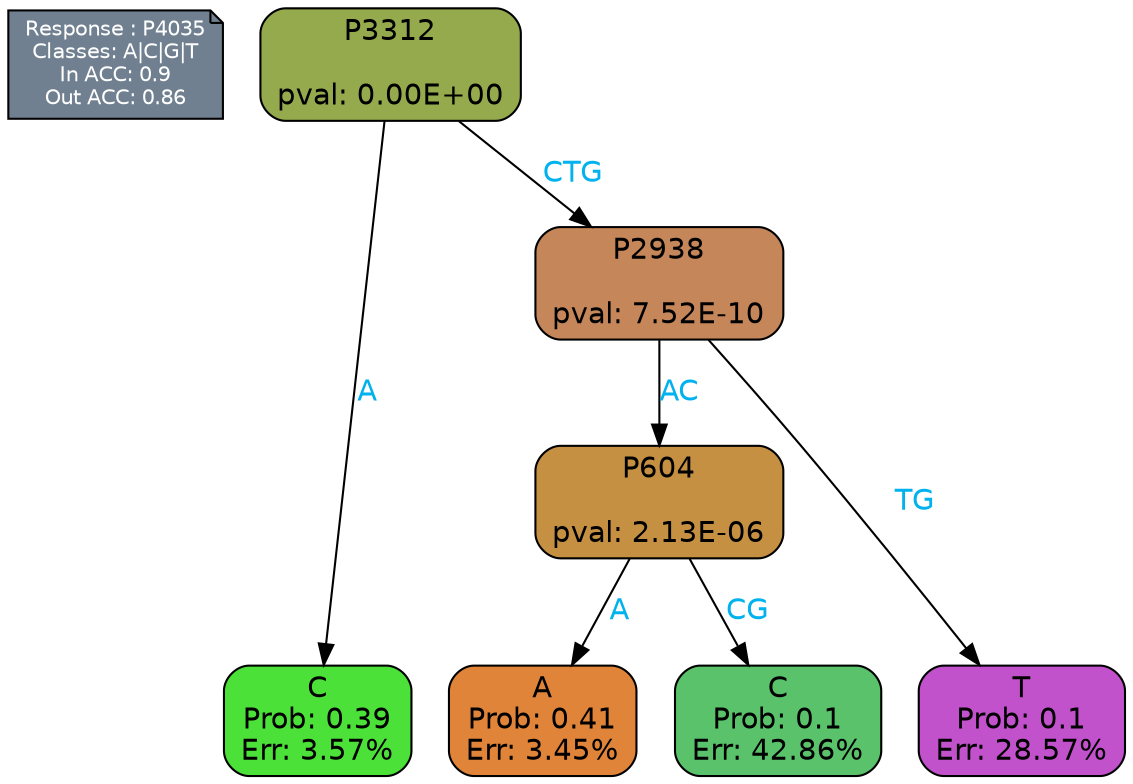 digraph Tree {
node [shape=box, style="filled, rounded", color="black", fontname=helvetica] ;
graph [ranksep=equally, splines=polylines, bgcolor=transparent, dpi=600] ;
edge [fontname=helvetica] ;
LEGEND [label="Response : P4035
Classes: A|C|G|T
In ACC: 0.9
Out ACC: 0.86
",shape=note,align=left,style=filled,fillcolor="slategray",fontcolor="white",fontsize=10];1 [label="P3312

pval: 0.00E+00", fillcolor="#95aa4c"] ;
2 [label="C
Prob: 0.39
Err: 3.57%", fillcolor="#4ce139"] ;
3 [label="P2938

pval: 7.52E-10", fillcolor="#c58659"] ;
4 [label="P604

pval: 2.13E-06", fillcolor="#c59042"] ;
5 [label="A
Prob: 0.41
Err: 3.45%", fillcolor="#df8439"] ;
6 [label="C
Prob: 0.1
Err: 42.86%", fillcolor="#59c26a"] ;
7 [label="T
Prob: 0.1
Err: 28.57%", fillcolor="#c251cc"] ;
1 -> 2 [label="A",fontcolor=deepskyblue2] ;
1 -> 3 [label="CTG",fontcolor=deepskyblue2] ;
3 -> 4 [label="AC",fontcolor=deepskyblue2] ;
3 -> 7 [label="TG",fontcolor=deepskyblue2] ;
4 -> 5 [label="A",fontcolor=deepskyblue2] ;
4 -> 6 [label="CG",fontcolor=deepskyblue2] ;
{rank = same; 2;5;6;7;}{rank = same; LEGEND;1;}}